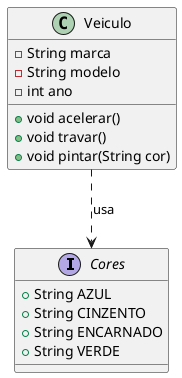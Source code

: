 @startuml
interface Cores {
    +String AZUL
    +String CINZENTO
    +String ENCARNADO
    +String VERDE
}

class Veiculo {
    - String marca
    - String modelo
    - int ano

    + void acelerar()
    + void travar()
    + void pintar(String cor)
}

Veiculo ..> Cores : usa
@enduml

